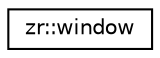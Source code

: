 digraph "Graphical Class Hierarchy"
{
 // LATEX_PDF_SIZE
  edge [fontname="Helvetica",fontsize="10",labelfontname="Helvetica",labelfontsize="10"];
  node [fontname="Helvetica",fontsize="10",shape=record];
  rankdir="LR";
  Node0 [label="zr::window",height=0.2,width=0.4,color="black", fillcolor="white", style="filled",URL="$classzr_1_1window.html",tooltip=" "];
}
